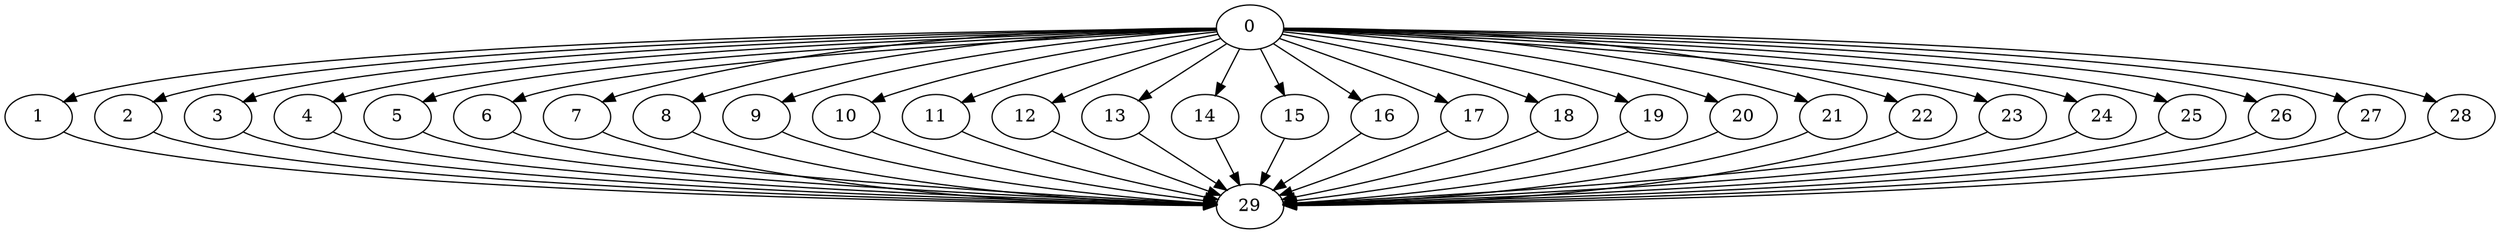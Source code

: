 digraph "Fork_Join_Nodes_30_CCR_1.01_WeightType_Random" {
	0	 [Weight=4];
	1	 [Weight=11];
	0 -> 1	 [Weight=3];
	2	 [Weight=8];
	0 -> 2	 [Weight=3];
	3	 [Weight=13];
	0 -> 3	 [Weight=3];
	4	 [Weight=8];
	0 -> 4	 [Weight=5];
	5	 [Weight=9];
	0 -> 5	 [Weight=6];
	6	 [Weight=9];
	0 -> 6	 [Weight=3];
	7	 [Weight=11];
	0 -> 7	 [Weight=6];
	8	 [Weight=13];
	0 -> 8	 [Weight=10];
	9	 [Weight=17];
	0 -> 9	 [Weight=2];
	10	 [Weight=19];
	0 -> 10	 [Weight=7];
	11	 [Weight=4];
	0 -> 11	 [Weight=4];
	12	 [Weight=11];
	0 -> 12	 [Weight=6];
	13	 [Weight=17];
	0 -> 13	 [Weight=3];
	14	 [Weight=9];
	0 -> 14	 [Weight=6];
	15	 [Weight=11];
	0 -> 15	 [Weight=10];
	16	 [Weight=9];
	0 -> 16	 [Weight=2];
	17	 [Weight=15];
	0 -> 17	 [Weight=4];
	18	 [Weight=19];
	0 -> 18	 [Weight=8];
	19	 [Weight=9];
	0 -> 19	 [Weight=2];
	20	 [Weight=6];
	0 -> 20	 [Weight=10];
	21	 [Weight=17];
	0 -> 21	 [Weight=9];
	22	 [Weight=11];
	0 -> 22	 [Weight=2];
	23	 [Weight=15];
	0 -> 23	 [Weight=2];
	24	 [Weight=4];
	0 -> 24	 [Weight=7];
	25	 [Weight=13];
	0 -> 25	 [Weight=9];
	26	 [Weight=9];
	0 -> 26	 [Weight=9];
	27	 [Weight=6];
	0 -> 27	 [Weight=4];
	28	 [Weight=9];
	0 -> 28	 [Weight=10];
	29	 [Weight=11];
	1 -> 29	 [Weight=5];
	2 -> 29	 [Weight=8];
	3 -> 29	 [Weight=3];
	4 -> 29	 [Weight=7];
	5 -> 29	 [Weight=8];
	6 -> 29	 [Weight=10];
	7 -> 29	 [Weight=3];
	8 -> 29	 [Weight=3];
	9 -> 29	 [Weight=3];
	10 -> 29	 [Weight=3];
	11 -> 29	 [Weight=7];
	12 -> 29	 [Weight=8];
	13 -> 29	 [Weight=8];
	14 -> 29	 [Weight=7];
	15 -> 29	 [Weight=10];
	16 -> 29	 [Weight=9];
	17 -> 29	 [Weight=7];
	18 -> 29	 [Weight=2];
	19 -> 29	 [Weight=8];
	20 -> 29	 [Weight=5];
	21 -> 29	 [Weight=9];
	22 -> 29	 [Weight=3];
	23 -> 29	 [Weight=2];
	24 -> 29	 [Weight=10];
	25 -> 29	 [Weight=5];
	26 -> 29	 [Weight=8];
	27 -> 29	 [Weight=5];
	28 -> 29	 [Weight=10];
}
